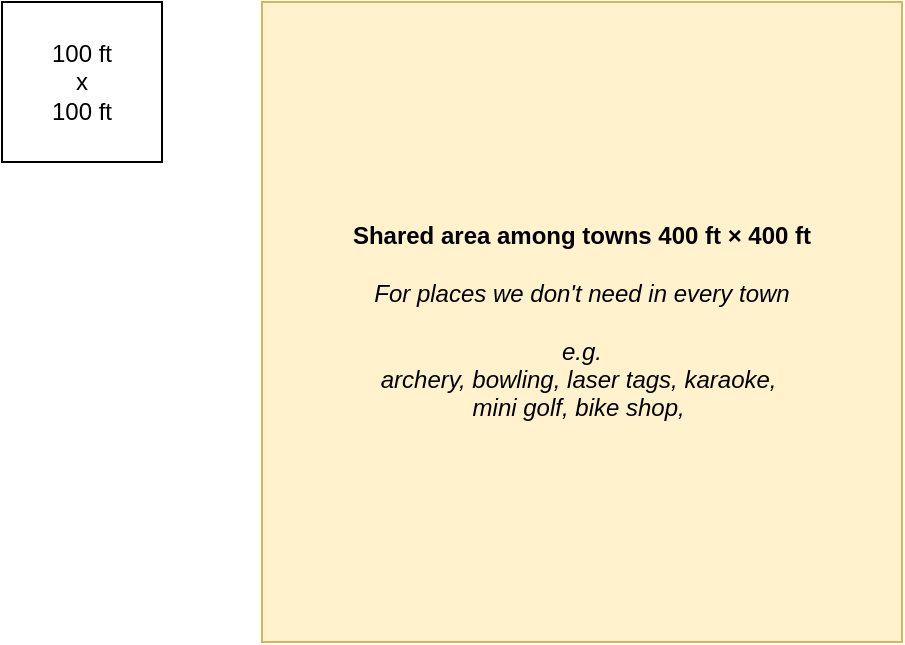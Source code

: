 <mxfile version="22.1.16" type="device">
  <diagram name="Page-1" id="zNQPjltQWeBeclRM8Xwi">
    <mxGraphModel dx="1005" dy="618" grid="1" gridSize="10" guides="1" tooltips="1" connect="1" arrows="1" fold="1" page="1" pageScale="1" pageWidth="850" pageHeight="1100" math="0" shadow="0">
      <root>
        <mxCell id="0" />
        <mxCell id="1" parent="0" />
        <mxCell id="XqFeGkBjHnRNmWFXuL38-13" value="&lt;b&gt;Shared area among towns 400 ft × 400 ft&lt;/b&gt;&lt;br&gt;&lt;i style=&quot;&quot;&gt;&lt;br&gt;For places we don&#39;t need in every town&lt;br&gt;&lt;br&gt;e.g.&lt;br&gt;archery, bowling, laser tags, karaoke,&amp;nbsp;&lt;br&gt;mini golf, bike shop,&amp;nbsp;&lt;br&gt;&lt;/i&gt;" style="rounded=0;whiteSpace=wrap;html=1;imageWidth=72;fillColor=#fff2cc;strokeColor=#d6b656;" parent="1" vertex="1">
          <mxGeometry x="320" y="270" width="320" height="320" as="geometry" />
        </mxCell>
        <mxCell id="XqFeGkBjHnRNmWFXuL38-4" value="100 ft&lt;br&gt;x&lt;br&gt;100 ft" style="whiteSpace=wrap;html=1;aspect=fixed;" parent="1" vertex="1">
          <mxGeometry x="190" y="270" width="80" height="80" as="geometry" />
        </mxCell>
      </root>
    </mxGraphModel>
  </diagram>
</mxfile>
